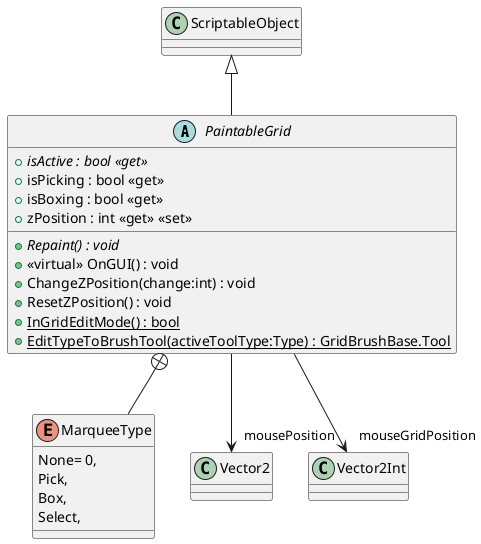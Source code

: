 @startuml
abstract class PaintableGrid {
    + {abstract} Repaint() : void
    + {abstract} isActive : bool <<get>>
    + isPicking : bool <<get>>
    + isBoxing : bool <<get>>
    + zPosition : int <<get>> <<set>>
    + <<virtual>> OnGUI() : void
    + ChangeZPosition(change:int) : void
    + ResetZPosition() : void
    + {static} InGridEditMode() : bool
    + {static} EditTypeToBrushTool(activeToolType:Type) : GridBrushBase.Tool
}
enum MarqueeType {
    None= 0,
    Pick,
    Box,
    Select,
}
ScriptableObject <|-- PaintableGrid
PaintableGrid --> "mousePosition" Vector2
PaintableGrid --> "mouseGridPosition" Vector2Int
PaintableGrid +-- MarqueeType
@enduml
